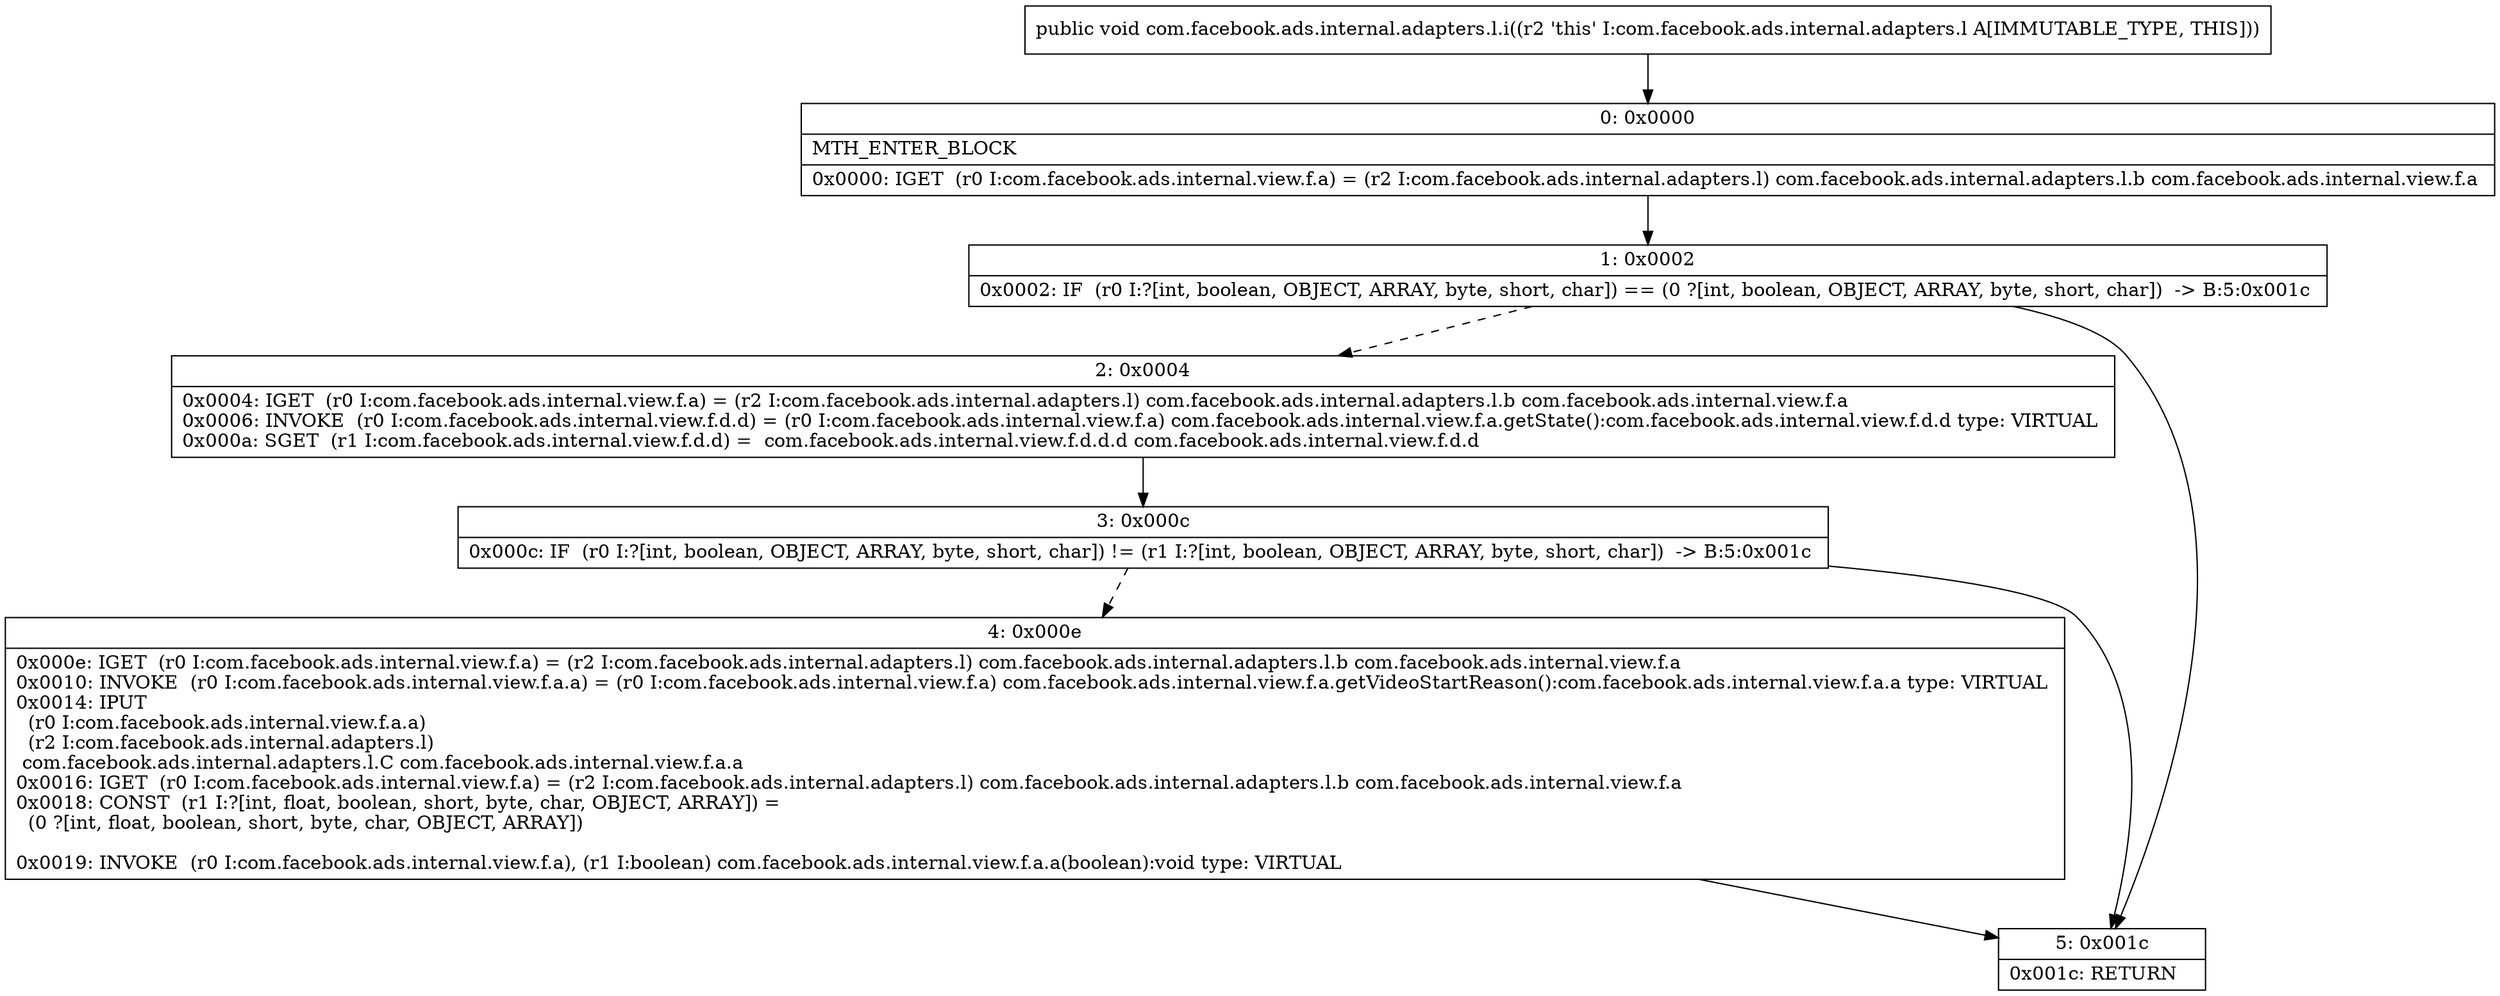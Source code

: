 digraph "CFG forcom.facebook.ads.internal.adapters.l.i()V" {
Node_0 [shape=record,label="{0\:\ 0x0000|MTH_ENTER_BLOCK\l|0x0000: IGET  (r0 I:com.facebook.ads.internal.view.f.a) = (r2 I:com.facebook.ads.internal.adapters.l) com.facebook.ads.internal.adapters.l.b com.facebook.ads.internal.view.f.a \l}"];
Node_1 [shape=record,label="{1\:\ 0x0002|0x0002: IF  (r0 I:?[int, boolean, OBJECT, ARRAY, byte, short, char]) == (0 ?[int, boolean, OBJECT, ARRAY, byte, short, char])  \-\> B:5:0x001c \l}"];
Node_2 [shape=record,label="{2\:\ 0x0004|0x0004: IGET  (r0 I:com.facebook.ads.internal.view.f.a) = (r2 I:com.facebook.ads.internal.adapters.l) com.facebook.ads.internal.adapters.l.b com.facebook.ads.internal.view.f.a \l0x0006: INVOKE  (r0 I:com.facebook.ads.internal.view.f.d.d) = (r0 I:com.facebook.ads.internal.view.f.a) com.facebook.ads.internal.view.f.a.getState():com.facebook.ads.internal.view.f.d.d type: VIRTUAL \l0x000a: SGET  (r1 I:com.facebook.ads.internal.view.f.d.d) =  com.facebook.ads.internal.view.f.d.d.d com.facebook.ads.internal.view.f.d.d \l}"];
Node_3 [shape=record,label="{3\:\ 0x000c|0x000c: IF  (r0 I:?[int, boolean, OBJECT, ARRAY, byte, short, char]) != (r1 I:?[int, boolean, OBJECT, ARRAY, byte, short, char])  \-\> B:5:0x001c \l}"];
Node_4 [shape=record,label="{4\:\ 0x000e|0x000e: IGET  (r0 I:com.facebook.ads.internal.view.f.a) = (r2 I:com.facebook.ads.internal.adapters.l) com.facebook.ads.internal.adapters.l.b com.facebook.ads.internal.view.f.a \l0x0010: INVOKE  (r0 I:com.facebook.ads.internal.view.f.a.a) = (r0 I:com.facebook.ads.internal.view.f.a) com.facebook.ads.internal.view.f.a.getVideoStartReason():com.facebook.ads.internal.view.f.a.a type: VIRTUAL \l0x0014: IPUT  \l  (r0 I:com.facebook.ads.internal.view.f.a.a)\l  (r2 I:com.facebook.ads.internal.adapters.l)\l com.facebook.ads.internal.adapters.l.C com.facebook.ads.internal.view.f.a.a \l0x0016: IGET  (r0 I:com.facebook.ads.internal.view.f.a) = (r2 I:com.facebook.ads.internal.adapters.l) com.facebook.ads.internal.adapters.l.b com.facebook.ads.internal.view.f.a \l0x0018: CONST  (r1 I:?[int, float, boolean, short, byte, char, OBJECT, ARRAY]) = \l  (0 ?[int, float, boolean, short, byte, char, OBJECT, ARRAY])\l \l0x0019: INVOKE  (r0 I:com.facebook.ads.internal.view.f.a), (r1 I:boolean) com.facebook.ads.internal.view.f.a.a(boolean):void type: VIRTUAL \l}"];
Node_5 [shape=record,label="{5\:\ 0x001c|0x001c: RETURN   \l}"];
MethodNode[shape=record,label="{public void com.facebook.ads.internal.adapters.l.i((r2 'this' I:com.facebook.ads.internal.adapters.l A[IMMUTABLE_TYPE, THIS])) }"];
MethodNode -> Node_0;
Node_0 -> Node_1;
Node_1 -> Node_2[style=dashed];
Node_1 -> Node_5;
Node_2 -> Node_3;
Node_3 -> Node_4[style=dashed];
Node_3 -> Node_5;
Node_4 -> Node_5;
}

